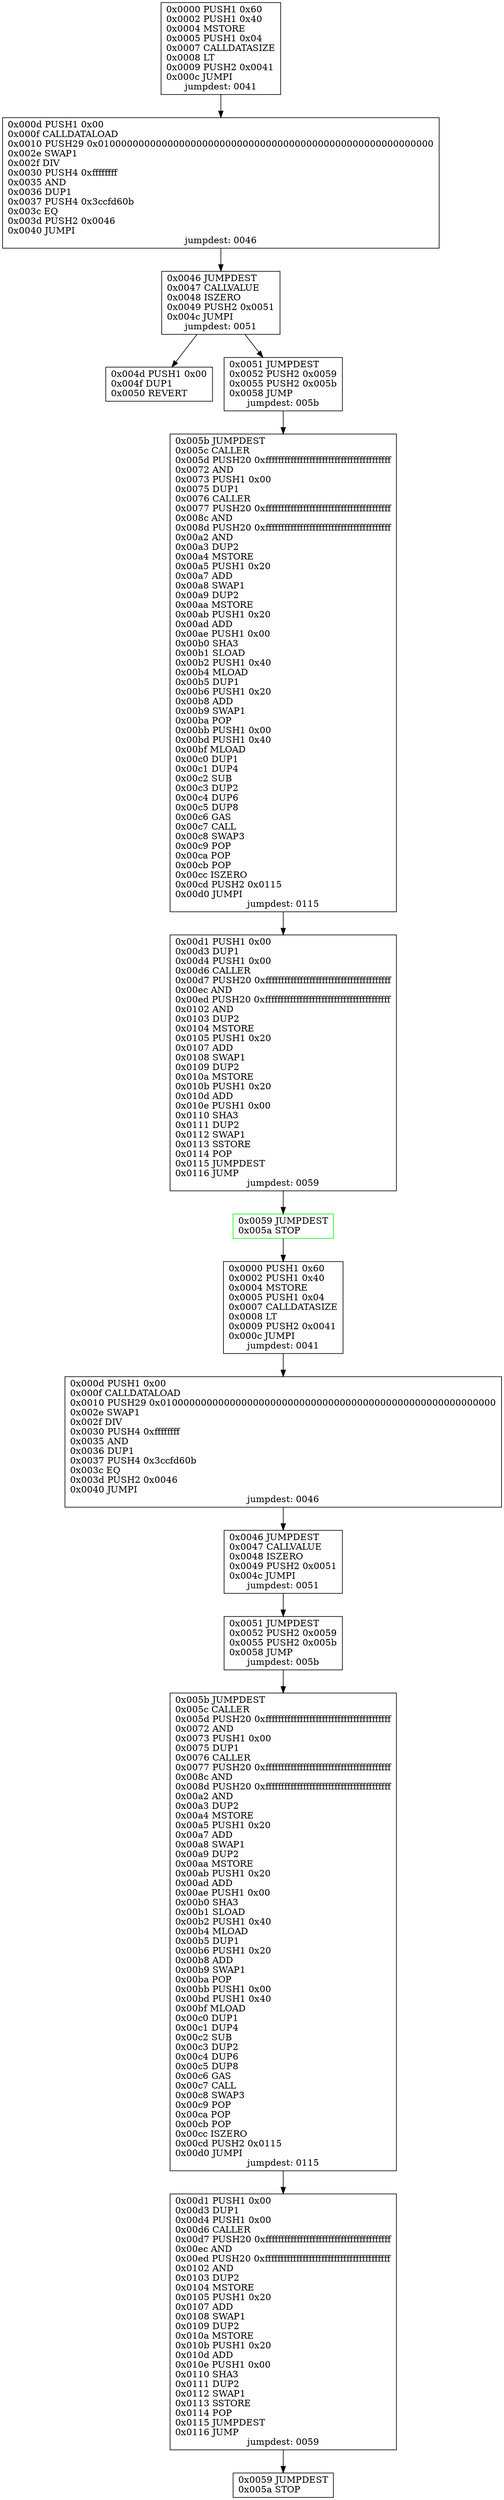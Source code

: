 digraph CFG_4462481360 {
block4508358480[shape=box,label = "0x0059 JUMPDEST\l0x005a STOP\l",color = green];
block4466361424[shape=box,label = "0x0000 PUSH1 0x60\l0x0002 PUSH1 0x40\l0x0004 MSTORE\l0x0005 PUSH1 0x04\l0x0007 CALLDATASIZE\l0x0008 LT\l0x0009 PUSH2 0x0041\l0x000c JUMPI\ljumpdest: 0041
"];
block4477381008[shape=box,label = "0x000d PUSH1 0x00\l0x000f CALLDATALOAD\l0x0010 PUSH29 0x0100000000000000000000000000000000000000000000000000000000\l0x002e SWAP1\l0x002f DIV\l0x0030 PUSH4 0xffffffff\l0x0035 AND\l0x0036 DUP1\l0x0037 PUSH4 0x3ccfd60b\l0x003c EQ\l0x003d PUSH2 0x0046\l0x0040 JUMPI\ljumpdest: 0046
"];
block4514908048[shape=box,label = "0x000d PUSH1 0x00\l0x000f CALLDATALOAD\l0x0010 PUSH29 0x0100000000000000000000000000000000000000000000000000000000\l0x002e SWAP1\l0x002f DIV\l0x0030 PUSH4 0xffffffff\l0x0035 AND\l0x0036 DUP1\l0x0037 PUSH4 0x3ccfd60b\l0x003c EQ\l0x003d PUSH2 0x0046\l0x0040 JUMPI\ljumpdest: 0046
"];
block4515917712[shape=box,label = "0x0046 JUMPDEST\l0x0047 CALLVALUE\l0x0048 ISZERO\l0x0049 PUSH2 0x0051\l0x004c JUMPI\ljumpdest: 0051
"];
block4504136656[shape=box,label = "0x0051 JUMPDEST\l0x0052 PUSH2 0x0059\l0x0055 PUSH2 0x005b\l0x0058 JUMP\ljumpdest: 005b
"];
block4484615696[shape=box,label = "0x0046 JUMPDEST\l0x0047 CALLVALUE\l0x0048 ISZERO\l0x0049 PUSH2 0x0051\l0x004c JUMPI\ljumpdest: 0051
"];
block4512409168[shape=box,label = "0x005b JUMPDEST\l0x005c CALLER\l0x005d PUSH20 0xffffffffffffffffffffffffffffffffffffffff\l0x0072 AND\l0x0073 PUSH1 0x00\l0x0075 DUP1\l0x0076 CALLER\l0x0077 PUSH20 0xffffffffffffffffffffffffffffffffffffffff\l0x008c AND\l0x008d PUSH20 0xffffffffffffffffffffffffffffffffffffffff\l0x00a2 AND\l0x00a3 DUP2\l0x00a4 MSTORE\l0x00a5 PUSH1 0x20\l0x00a7 ADD\l0x00a8 SWAP1\l0x00a9 DUP2\l0x00aa MSTORE\l0x00ab PUSH1 0x20\l0x00ad ADD\l0x00ae PUSH1 0x00\l0x00b0 SHA3\l0x00b1 SLOAD\l0x00b2 PUSH1 0x40\l0x00b4 MLOAD\l0x00b5 DUP1\l0x00b6 PUSH1 0x20\l0x00b8 ADD\l0x00b9 SWAP1\l0x00ba POP\l0x00bb PUSH1 0x00\l0x00bd PUSH1 0x40\l0x00bf MLOAD\l0x00c0 DUP1\l0x00c1 DUP4\l0x00c2 SUB\l0x00c3 DUP2\l0x00c4 DUP6\l0x00c5 DUP8\l0x00c6 GAS\l0x00c7 CALL\l0x00c8 SWAP3\l0x00c9 POP\l0x00ca POP\l0x00cb POP\l0x00cc ISZERO\l0x00cd PUSH2 0x0115\l0x00d0 JUMPI\ljumpdest: 0115
"];
block4516284176[shape=box,label = "0x00d1 PUSH1 0x00\l0x00d3 DUP1\l0x00d4 PUSH1 0x00\l0x00d6 CALLER\l0x00d7 PUSH20 0xffffffffffffffffffffffffffffffffffffffff\l0x00ec AND\l0x00ed PUSH20 0xffffffffffffffffffffffffffffffffffffffff\l0x0102 AND\l0x0103 DUP2\l0x0104 MSTORE\l0x0105 PUSH1 0x20\l0x0107 ADD\l0x0108 SWAP1\l0x0109 DUP2\l0x010a MSTORE\l0x010b PUSH1 0x20\l0x010d ADD\l0x010e PUSH1 0x00\l0x0110 SHA3\l0x0111 DUP2\l0x0112 SWAP1\l0x0113 SSTORE\l0x0114 POP\l0x0115 JUMPDEST\l0x0116 JUMP\ljumpdest: 0059
"];
block4479516560[shape=box,label = "0x004d PUSH1 0x00\l0x004f DUP1\l0x0050 REVERT\l"];
block4485608144[shape=box,label = "0x0051 JUMPDEST\l0x0052 PUSH2 0x0059\l0x0055 PUSH2 0x005b\l0x0058 JUMP\ljumpdest: 005b
"];
block4495003856[shape=box,label = "0x005b JUMPDEST\l0x005c CALLER\l0x005d PUSH20 0xffffffffffffffffffffffffffffffffffffffff\l0x0072 AND\l0x0073 PUSH1 0x00\l0x0075 DUP1\l0x0076 CALLER\l0x0077 PUSH20 0xffffffffffffffffffffffffffffffffffffffff\l0x008c AND\l0x008d PUSH20 0xffffffffffffffffffffffffffffffffffffffff\l0x00a2 AND\l0x00a3 DUP2\l0x00a4 MSTORE\l0x00a5 PUSH1 0x20\l0x00a7 ADD\l0x00a8 SWAP1\l0x00a9 DUP2\l0x00aa MSTORE\l0x00ab PUSH1 0x20\l0x00ad ADD\l0x00ae PUSH1 0x00\l0x00b0 SHA3\l0x00b1 SLOAD\l0x00b2 PUSH1 0x40\l0x00b4 MLOAD\l0x00b5 DUP1\l0x00b6 PUSH1 0x20\l0x00b8 ADD\l0x00b9 SWAP1\l0x00ba POP\l0x00bb PUSH1 0x00\l0x00bd PUSH1 0x40\l0x00bf MLOAD\l0x00c0 DUP1\l0x00c1 DUP4\l0x00c2 SUB\l0x00c3 DUP2\l0x00c4 DUP6\l0x00c5 DUP8\l0x00c6 GAS\l0x00c7 CALL\l0x00c8 SWAP3\l0x00c9 POP\l0x00ca POP\l0x00cb POP\l0x00cc ISZERO\l0x00cd PUSH2 0x0115\l0x00d0 JUMPI\ljumpdest: 0115
"];
block4522320208[shape=box,label = "0x0059 JUMPDEST\l0x005a STOP\l"];
block4508358672[shape=box,label = "0x0000 PUSH1 0x60\l0x0002 PUSH1 0x40\l0x0004 MSTORE\l0x0005 PUSH1 0x04\l0x0007 CALLDATASIZE\l0x0008 LT\l0x0009 PUSH2 0x0041\l0x000c JUMPI\ljumpdest: 0041
"];
block4499663376[shape=box,label = "0x00d1 PUSH1 0x00\l0x00d3 DUP1\l0x00d4 PUSH1 0x00\l0x00d6 CALLER\l0x00d7 PUSH20 0xffffffffffffffffffffffffffffffffffffffff\l0x00ec AND\l0x00ed PUSH20 0xffffffffffffffffffffffffffffffffffffffff\l0x0102 AND\l0x0103 DUP2\l0x0104 MSTORE\l0x0105 PUSH1 0x20\l0x0107 ADD\l0x0108 SWAP1\l0x0109 DUP2\l0x010a MSTORE\l0x010b PUSH1 0x20\l0x010d ADD\l0x010e PUSH1 0x00\l0x0110 SHA3\l0x0111 DUP2\l0x0112 SWAP1\l0x0113 SSTORE\l0x0114 POP\l0x0115 JUMPDEST\l0x0116 JUMP\ljumpdest: 0059
"];
block4466361424 -> block4477381008
block4477381008 -> block4484615696
block4484615696 -> block4479516560
block4484615696 -> block4485608144
block4485608144 -> block4495003856
block4495003856 -> block4499663376
block4499663376 -> block4508358480
block4508358480 -> block4508358672
block4508358672 -> block4514908048
block4514908048 -> block4515917712
block4515917712 -> block4504136656
block4504136656 -> block4512409168
block4512409168 -> block4516284176
block4516284176 -> block4522320208
}